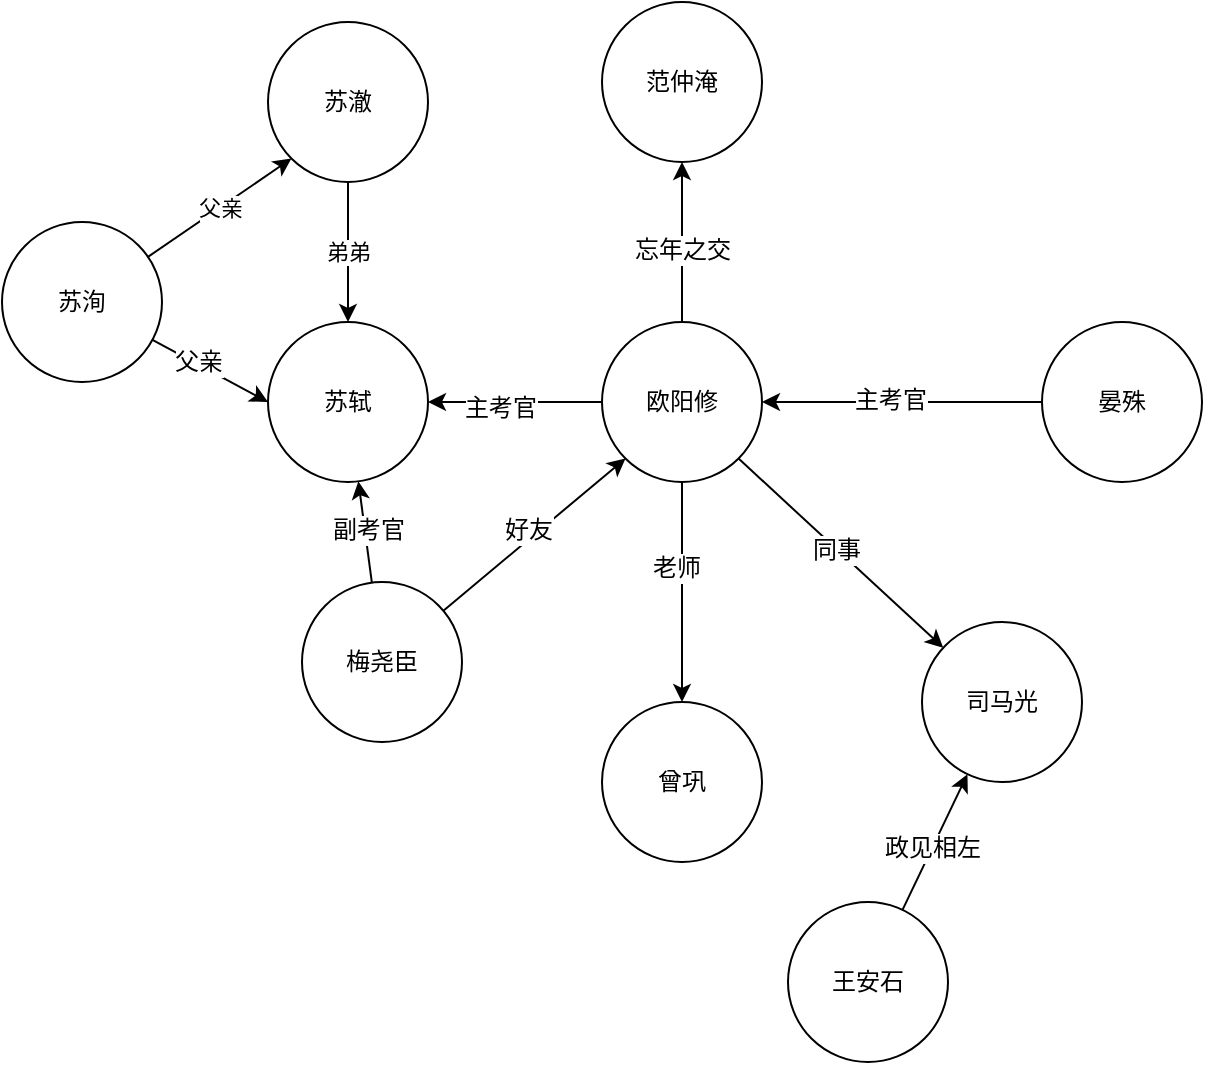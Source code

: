 <mxfile version="10.8.0" type="github"><diagram id="bTmxkvTBRUn0bJljOMiK" name="Ã§Â¬Â¬ 1 Ã©Â¡Âµ"><mxGraphModel dx="1745" dy="616" grid="1" gridSize="10" guides="1" tooltips="1" connect="1" arrows="1" fold="1" page="1" pageScale="1" pageWidth="827" pageHeight="1169" math="0" shadow="0"><root><mxCell id="0"/><mxCell id="1" parent="0"/><mxCell id="oool9UytFhYBTO3Nz_0I-6" value="" style="edgeStyle=orthogonalEdgeStyle;rounded=0;orthogonalLoop=1;jettySize=auto;html=1;" parent="1" source="oool9UytFhYBTO3Nz_0I-1" target="oool9UytFhYBTO3Nz_0I-5" edge="1"><mxGeometry relative="1" as="geometry"/></mxCell><mxCell id="oool9UytFhYBTO3Nz_0I-7" value="老师" style="text;html=1;resizable=0;points=[];align=center;verticalAlign=middle;labelBackgroundColor=#ffffff;" parent="oool9UytFhYBTO3Nz_0I-6" vertex="1" connectable="0"><mxGeometry x="-0.225" y="-3" relative="1" as="geometry"><mxPoint as="offset"/></mxGeometry></mxCell><mxCell id="oool9UytFhYBTO3Nz_0I-9" value="" style="edgeStyle=orthogonalEdgeStyle;rounded=0;orthogonalLoop=1;jettySize=auto;html=1;" parent="1" source="oool9UytFhYBTO3Nz_0I-1" target="oool9UytFhYBTO3Nz_0I-8" edge="1"><mxGeometry relative="1" as="geometry"/></mxCell><mxCell id="oool9UytFhYBTO3Nz_0I-10" value="主考官" style="text;html=1;resizable=0;points=[];align=center;verticalAlign=middle;labelBackgroundColor=#ffffff;" parent="oool9UytFhYBTO3Nz_0I-9" vertex="1" connectable="0"><mxGeometry x="0.175" y="3" relative="1" as="geometry"><mxPoint as="offset"/></mxGeometry></mxCell><mxCell id="oool9UytFhYBTO3Nz_0I-14" value="" style="edgeStyle=orthogonalEdgeStyle;rounded=0;orthogonalLoop=1;jettySize=auto;html=1;" parent="1" source="oool9UytFhYBTO3Nz_0I-1" target="oool9UytFhYBTO3Nz_0I-13" edge="1"><mxGeometry relative="1" as="geometry"/></mxCell><mxCell id="oool9UytFhYBTO3Nz_0I-15" value="忘年之交" style="text;html=1;resizable=0;points=[];align=center;verticalAlign=middle;labelBackgroundColor=#ffffff;" parent="oool9UytFhYBTO3Nz_0I-14" vertex="1" connectable="0"><mxGeometry x="-0.1" relative="1" as="geometry"><mxPoint as="offset"/></mxGeometry></mxCell><mxCell id="oool9UytFhYBTO3Nz_0I-1" value="欧阳修" style="ellipse;whiteSpace=wrap;html=1;aspect=fixed;" parent="1" vertex="1"><mxGeometry x="280" y="280" width="80" height="80" as="geometry"/></mxCell><mxCell id="oool9UytFhYBTO3Nz_0I-13" value="范仲淹" style="ellipse;whiteSpace=wrap;html=1;aspect=fixed;" parent="1" vertex="1"><mxGeometry x="280" y="120" width="80" height="80" as="geometry"/></mxCell><mxCell id="oool9UytFhYBTO3Nz_0I-8" value="苏轼" style="ellipse;whiteSpace=wrap;html=1;aspect=fixed;" parent="1" vertex="1"><mxGeometry x="113" y="280" width="80" height="80" as="geometry"/></mxCell><mxCell id="oool9UytFhYBTO3Nz_0I-5" value="曾巩" style="ellipse;whiteSpace=wrap;html=1;aspect=fixed;" parent="1" vertex="1"><mxGeometry x="280" y="470" width="80" height="80" as="geometry"/></mxCell><mxCell id="oool9UytFhYBTO3Nz_0I-11" style="edgeStyle=orthogonalEdgeStyle;rounded=0;orthogonalLoop=1;jettySize=auto;html=1;entryX=1;entryY=0.5;entryDx=0;entryDy=0;" parent="1" source="oool9UytFhYBTO3Nz_0I-3" target="oool9UytFhYBTO3Nz_0I-1" edge="1"><mxGeometry relative="1" as="geometry"/></mxCell><mxCell id="oool9UytFhYBTO3Nz_0I-12" value="主考官" style="text;html=1;resizable=0;points=[];align=center;verticalAlign=middle;labelBackgroundColor=#ffffff;" parent="oool9UytFhYBTO3Nz_0I-11" vertex="1" connectable="0"><mxGeometry x="0.086" y="-1" relative="1" as="geometry"><mxPoint as="offset"/></mxGeometry></mxCell><mxCell id="oool9UytFhYBTO3Nz_0I-3" value="晏殊&lt;br&gt;" style="ellipse;whiteSpace=wrap;html=1;aspect=fixed;" parent="1" vertex="1"><mxGeometry x="500" y="280" width="80" height="80" as="geometry"/></mxCell><mxCell id="oool9UytFhYBTO3Nz_0I-17" style="edgeStyle=orthogonalEdgeStyle;rounded=0;orthogonalLoop=1;jettySize=auto;html=1;entryX=1;entryY=1;entryDx=0;entryDy=0;strokeColor=none;curved=1;" parent="1" source="oool9UytFhYBTO3Nz_0I-16" target="oool9UytFhYBTO3Nz_0I-1" edge="1"><mxGeometry relative="1" as="geometry"/></mxCell><mxCell id="oool9UytFhYBTO3Nz_0I-19" style="rounded=0;orthogonalLoop=1;jettySize=auto;html=1;entryX=1;entryY=1;entryDx=0;entryDy=0;startArrow=classic;startFill=1;endArrow=none;endFill=0;" parent="1" source="oool9UytFhYBTO3Nz_0I-16" target="oool9UytFhYBTO3Nz_0I-1" edge="1"><mxGeometry relative="1" as="geometry"/></mxCell><mxCell id="oool9UytFhYBTO3Nz_0I-20" value="同事" style="text;html=1;resizable=0;points=[];align=center;verticalAlign=middle;labelBackgroundColor=#ffffff;" parent="oool9UytFhYBTO3Nz_0I-19" vertex="1" connectable="0"><mxGeometry x="0.048" relative="1" as="geometry"><mxPoint as="offset"/></mxGeometry></mxCell><mxCell id="oool9UytFhYBTO3Nz_0I-16" value="司马光" style="ellipse;whiteSpace=wrap;html=1;aspect=fixed;" parent="1" vertex="1"><mxGeometry x="440" y="430" width="80" height="80" as="geometry"/></mxCell><mxCell id="zc8ms8CbyxTxp79wbEz_-2" style="rounded=0;orthogonalLoop=1;jettySize=auto;html=1;entryX=0;entryY=1;entryDx=0;entryDy=0;" parent="1" source="zc8ms8CbyxTxp79wbEz_-1" target="oool9UytFhYBTO3Nz_0I-1" edge="1"><mxGeometry relative="1" as="geometry"/></mxCell><mxCell id="zc8ms8CbyxTxp79wbEz_-3" value="好友" style="text;html=1;resizable=0;points=[];align=center;verticalAlign=middle;labelBackgroundColor=#ffffff;" parent="zc8ms8CbyxTxp79wbEz_-2" vertex="1" connectable="0"><mxGeometry x="-0.02" y="4" relative="1" as="geometry"><mxPoint as="offset"/></mxGeometry></mxCell><mxCell id="zc8ms8CbyxTxp79wbEz_-4" style="edgeStyle=none;rounded=0;orthogonalLoop=1;jettySize=auto;html=1;" parent="1" source="zc8ms8CbyxTxp79wbEz_-1" target="oool9UytFhYBTO3Nz_0I-8" edge="1"><mxGeometry relative="1" as="geometry"/></mxCell><mxCell id="zc8ms8CbyxTxp79wbEz_-5" value="副考官" style="text;html=1;resizable=0;points=[];align=center;verticalAlign=middle;labelBackgroundColor=#ffffff;" parent="zc8ms8CbyxTxp79wbEz_-4" vertex="1" connectable="0"><mxGeometry x="0.031" y="-1" relative="1" as="geometry"><mxPoint as="offset"/></mxGeometry></mxCell><mxCell id="zc8ms8CbyxTxp79wbEz_-1" value="梅尧臣" style="ellipse;whiteSpace=wrap;html=1;aspect=fixed;" parent="1" vertex="1"><mxGeometry x="130" y="410" width="80" height="80" as="geometry"/></mxCell><mxCell id="zc8ms8CbyxTxp79wbEz_-7" value="弟弟" style="edgeStyle=none;rounded=0;orthogonalLoop=1;jettySize=auto;html=1;entryX=0.5;entryY=0;entryDx=0;entryDy=0;" parent="1" source="zc8ms8CbyxTxp79wbEz_-6" target="oool9UytFhYBTO3Nz_0I-8" edge="1"><mxGeometry relative="1" as="geometry"/></mxCell><mxCell id="zc8ms8CbyxTxp79wbEz_-6" value="苏澈" style="ellipse;whiteSpace=wrap;html=1;aspect=fixed;" parent="1" vertex="1"><mxGeometry x="113" y="130" width="80" height="80" as="geometry"/></mxCell><mxCell id="zc8ms8CbyxTxp79wbEz_-9" style="edgeStyle=none;rounded=0;orthogonalLoop=1;jettySize=auto;html=1;entryX=0;entryY=0.5;entryDx=0;entryDy=0;" parent="1" source="zc8ms8CbyxTxp79wbEz_-8" target="oool9UytFhYBTO3Nz_0I-8" edge="1"><mxGeometry relative="1" as="geometry"/></mxCell><mxCell id="zc8ms8CbyxTxp79wbEz_-11" value="父亲" style="text;html=1;resizable=0;points=[];align=center;verticalAlign=middle;labelBackgroundColor=#ffffff;" parent="zc8ms8CbyxTxp79wbEz_-9" vertex="1" connectable="0"><mxGeometry x="-0.229" y="1" relative="1" as="geometry"><mxPoint as="offset"/></mxGeometry></mxCell><mxCell id="zc8ms8CbyxTxp79wbEz_-10" value="父亲" style="edgeStyle=none;rounded=0;orthogonalLoop=1;jettySize=auto;html=1;entryX=0;entryY=1;entryDx=0;entryDy=0;" parent="1" source="zc8ms8CbyxTxp79wbEz_-8" target="zc8ms8CbyxTxp79wbEz_-6" edge="1"><mxGeometry relative="1" as="geometry"/></mxCell><mxCell id="zc8ms8CbyxTxp79wbEz_-8" value="苏洵&lt;br&gt;" style="ellipse;whiteSpace=wrap;html=1;aspect=fixed;" parent="1" vertex="1"><mxGeometry x="-20" y="230" width="80" height="80" as="geometry"/></mxCell><mxCell id="2Us1p_YSVQB1OdqRml2R-2" style="rounded=0;orthogonalLoop=1;jettySize=auto;html=1;" edge="1" parent="1" source="2Us1p_YSVQB1OdqRml2R-1" target="oool9UytFhYBTO3Nz_0I-16"><mxGeometry relative="1" as="geometry"/></mxCell><mxCell id="2Us1p_YSVQB1OdqRml2R-3" value="政见相左" style="text;html=1;resizable=0;points=[];align=center;verticalAlign=middle;labelBackgroundColor=#ffffff;" vertex="1" connectable="0" parent="2Us1p_YSVQB1OdqRml2R-2"><mxGeometry x="-0.077" y="1" relative="1" as="geometry"><mxPoint as="offset"/></mxGeometry></mxCell><mxCell id="2Us1p_YSVQB1OdqRml2R-1" value="王安石" style="ellipse;whiteSpace=wrap;html=1;aspect=fixed;" vertex="1" parent="1"><mxGeometry x="373" y="570" width="80" height="80" as="geometry"/></mxCell></root></mxGraphModel></diagram></mxfile>
